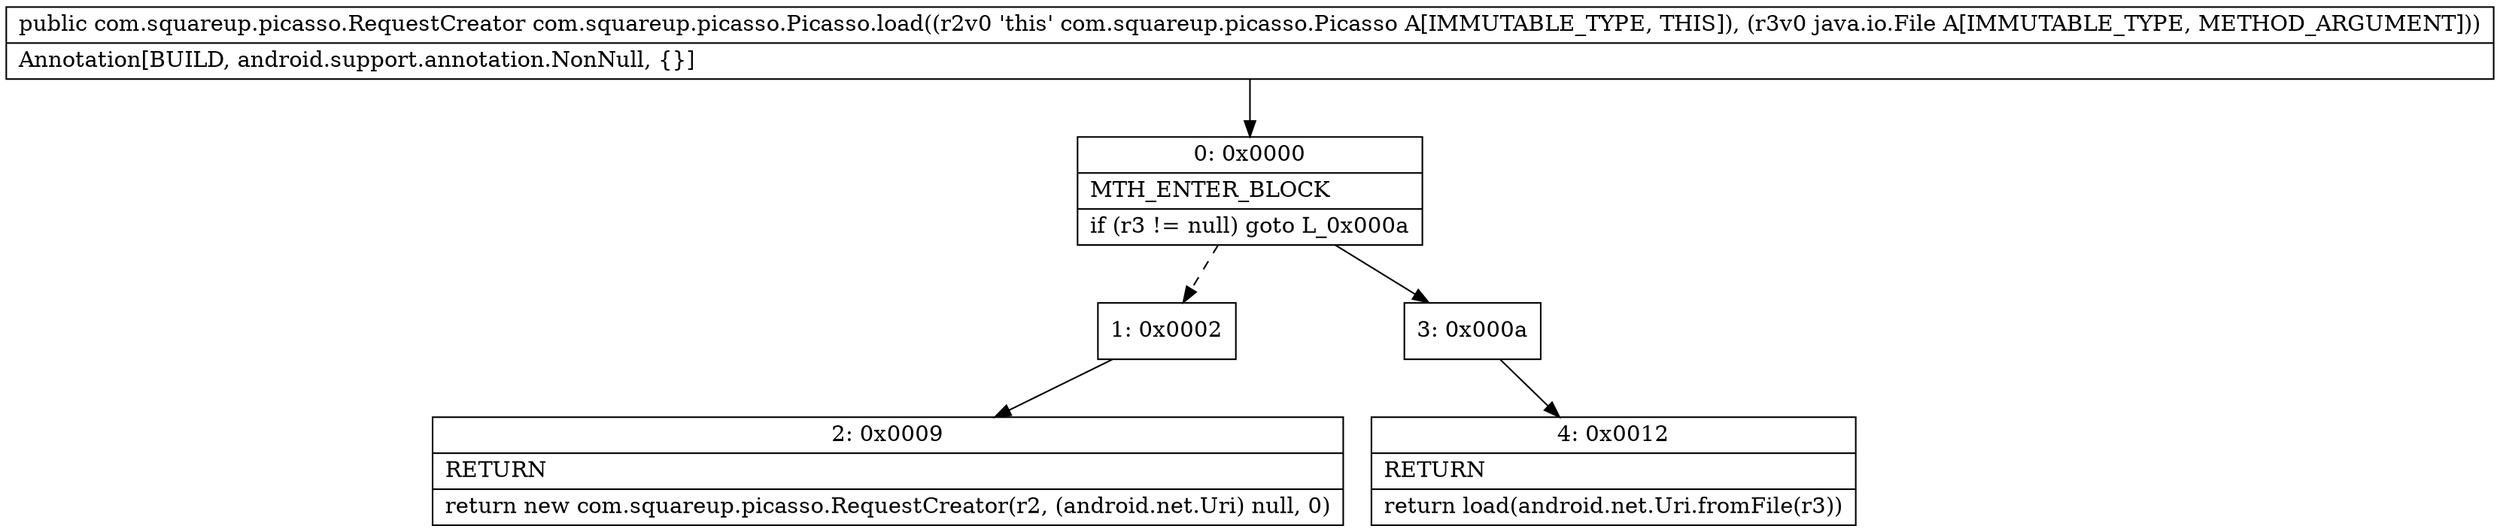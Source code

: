 digraph "CFG forcom.squareup.picasso.Picasso.load(Ljava\/io\/File;)Lcom\/squareup\/picasso\/RequestCreator;" {
Node_0 [shape=record,label="{0\:\ 0x0000|MTH_ENTER_BLOCK\l|if (r3 != null) goto L_0x000a\l}"];
Node_1 [shape=record,label="{1\:\ 0x0002}"];
Node_2 [shape=record,label="{2\:\ 0x0009|RETURN\l|return new com.squareup.picasso.RequestCreator(r2, (android.net.Uri) null, 0)\l}"];
Node_3 [shape=record,label="{3\:\ 0x000a}"];
Node_4 [shape=record,label="{4\:\ 0x0012|RETURN\l|return load(android.net.Uri.fromFile(r3))\l}"];
MethodNode[shape=record,label="{public com.squareup.picasso.RequestCreator com.squareup.picasso.Picasso.load((r2v0 'this' com.squareup.picasso.Picasso A[IMMUTABLE_TYPE, THIS]), (r3v0 java.io.File A[IMMUTABLE_TYPE, METHOD_ARGUMENT]))  | Annotation[BUILD, android.support.annotation.NonNull, \{\}]\l}"];
MethodNode -> Node_0;
Node_0 -> Node_1[style=dashed];
Node_0 -> Node_3;
Node_1 -> Node_2;
Node_3 -> Node_4;
}

